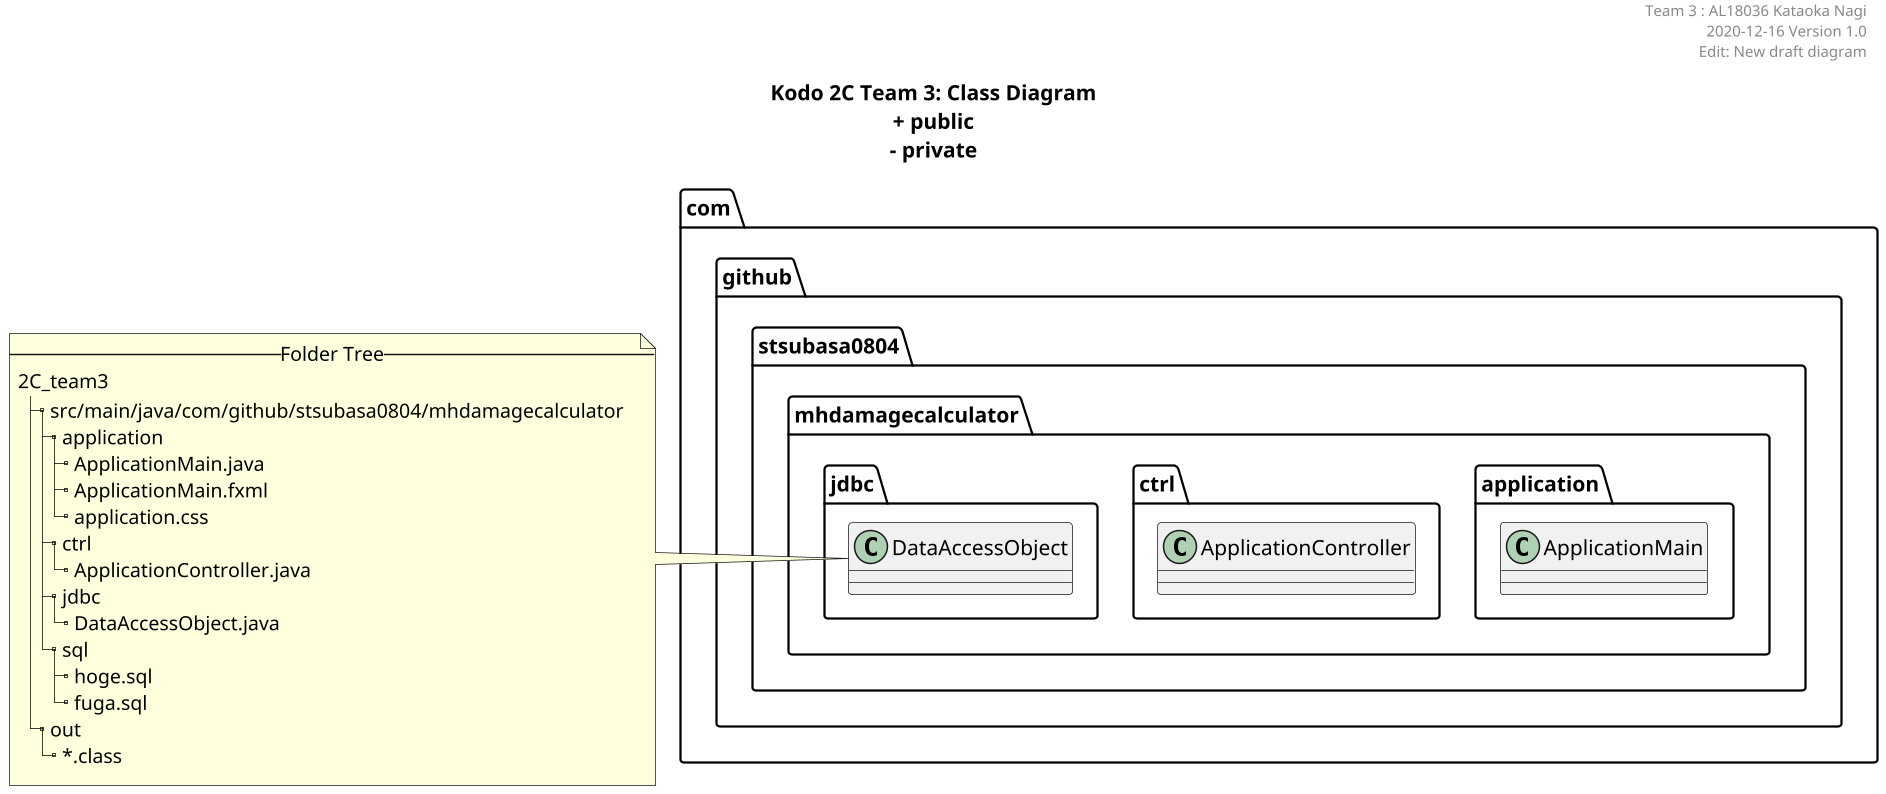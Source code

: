 ' @file      class_diagram.pu
' @brief     クラス図出力用のファイル
' @note      高度情報演習2C 後半 木村教授担当分 Team3
' @auther    AL18036 Kataoka Nagi
' @date      2020-12-16 05:38:16
' $Version   1.0
' $Revision  1.1
' @par       変更点：クラス図の草稿を作成
' @note      java -jar plantuml.jar -graphvizdot C:\Graphviz\bin\dot.exe class_diagram.pu
' @see       https://qiita.com/opengl-8080/items/98c510b8ca060bdd2ea3

''''''''''''''''''''''''''''''''''''''''''''''''''''''''''''''''''''''''''''''''

@startuml ./class_diagram.png
scale 1.5
skinparam DefaultFontName メイリオ
' 可視性の変更
skinparam classAttributeIconSize 0

''''''''''''''''''''''''''''''''''''''''''''''''''

header 
Team 3 : AL18036 Kataoka Nagi
2020-12-16 Version 1.0
Edit: New draft diagram
end header

''''''''''''''''''''''''''''''''''''''''''''''''''

title
**Kodo 2C Team 3: Class Diagram**
+ public
~- private
end title
' __static__

''''''''''''''''''''''''''''''''''''''''''''''''''''''''''''''''''''''''''''''''

package com.github.stsubasa0804.mhdamagecalculator {
  package com.github.stsubasa0804.mhdamagecalculator.application {
  }
  package com.github.stsubasa0804.mhdamagecalculator.ctrl {
  }
  package com.github.stsubasa0804.mhdamagecalculator.jdbc {
  }
}
' package java.sql.* {
' }
' com.github.stsubasa0804.mhdamagecalculator.jdbc +-- java.sql.*

''''''''''''''''''''''''''''''''''''''''''''''''''''''''''''''''''''''''''''''''

' @note クラスの命名規則
' @see  https://qiita.com/KeithYokoma/items/ee21fec6a3ebb5d1e9a8

package com.github.stsubasa0804.mhdamagecalculator.application {
  ' @note Scene Builder (GUI tool)
  ' @see  https://qiita.com/tarosa0001/items/05ac653a091b7d1290f9
  class ApplicationMain
}

''''''''''''''''''''''''''''''''''''''''''''''''''

package com.github.stsubasa0804.mhdamagecalculator.ctrl {
' @note Scene Builder (GUI tool)
' @see  https://qiita.com/tarosa0001/items/05ac653a091b7d1290f9
  class ApplicationController
}

''''''''''''''''''''''''''''''''''''''''''''''''''

package com.github.stsubasa0804.mhdamagecalculator.jdbc {
  ' @note DAO pattern
  ' @see https://kanda-it-school-kensyu.com/java-jdbc-contents/jj_ch04/jj_0401/
  class DataAccessObject
}

''''''''''''''''''''''''''''''''''''''''''''''''''''''''''''''''''''''''''''''''

note left
  --Folder Tree--
  2C_team3
  |_ src/main/java/com/github/stsubasa0804/mhdamagecalculator
    |_ application
      |_ ApplicationMain.java
      |_ ApplicationMain.fxml
      |_ application.css
    |_ ctrl
      |_ ApplicationController.java
    |_ jdbc
      |_ DataAccessObject.java
    |_ sql
      |_ hoge.sql
      |_ fuga.sql
  |_ out
    |_ ~*.class
end note

' ********** PlantUML Sample **********

' class ClassName

' note left
'   --Folder Tree--
'   2C_team3
'   |_ src
'     |_ foo.java
'     |_ bar.java
'   |_ out
'     |_ foo.class
'     |_ bar.class
'   |_ sql
'     |_ hoge.sql
'     |_ fuga.sql
'   |_ lib
'     |_ piyo.jar
' end note

' class ClassName implements Interface {
'   - fieldName: Type = Value

'   + methodName(): Returns
' }


' class Use {
' }

' class ClassName extends Extends {
' }

' ClassName ..> Use

' ********** PlantUML Tutorial **********

' note left

'   --木構造--
'   |_build.gradle
'   |_src
'     |_main
'       |_java
'         |_**bold**
'         |_--strike--
'         |_//itaric//
'         |___underline__
'         |_""monospace""
'     |_test

' end note

' class Hello　<<StereoType>> {
'     {abstract} one: String
'     {static} three(param1: String, param2: int): boolean
'     String two
'     int four(List<String> param)
' }
' class World <Template>{
'     - privateField: int
'     # protectedField: int
'     ~ packagePrivateField: int
'     + publicField: int

'     - privateMethod(): void
'     # protectedMethod(): void
'     ~ packagePrivateMethod(): void
'     + publicMethod(): void
' }
' note left : note
' note top of Hello: note

' interface hoge
' abstruct class hoge
' enum HelloWorld {
'     ONE
'     TWO
'     THREE
' }

' interface One
' interface Two
' interface Three extends Two
' interface Four
' class Five implements One, Three
' class Six extends Five implements Four {
'     field: String
'     method(): void
' }

' Hello -- World
' One --> Two
' Three <-- Four
' Five <--> Six
' Seven x-- Eight
' Nine --x Ten
' One ..> Two
' Three <.. Four
' One --|> Two
' Three <|-- Four
' One ..|> Two
' Three <|.. Four
' One --o Two
' Three o-- Four
' One --* Two
' Three *-- Four
' One -- Two : Hoge
' Three -- Four : Fuga >
' Five -- Six : < Piyo
' One "Foo" -- Two 
' Three -- "Bar" Four
' Five "1" -- "1..*" Six
' Seven "1 Fizz" -- "~* Buzz" Eight

' package one.two {
'     class Hello
' }
' package three.four {
'     World -- Hello
' }

' Hello -- World
' note on link
' hoge
' fuga
' end note

@enduml
